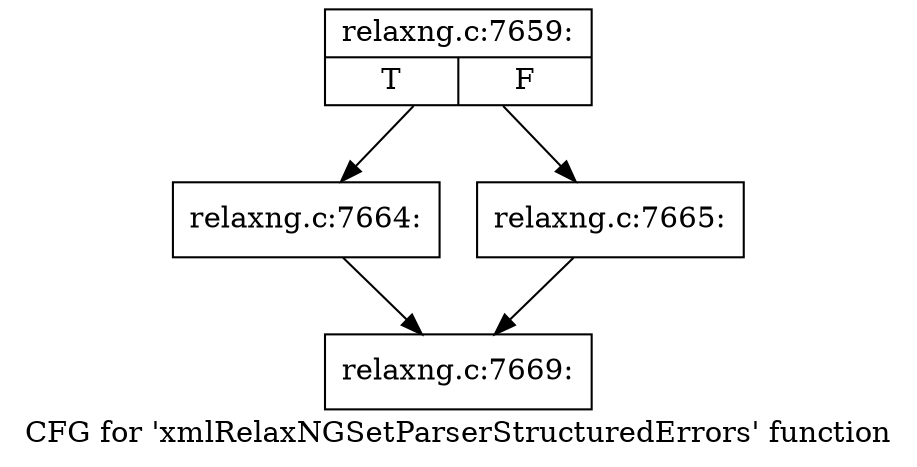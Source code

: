 digraph "CFG for 'xmlRelaxNGSetParserStructuredErrors' function" {
	label="CFG for 'xmlRelaxNGSetParserStructuredErrors' function";

	Node0x3a0c150 [shape=record,label="{relaxng.c:7659:|{<s0>T|<s1>F}}"];
	Node0x3a0c150 -> Node0x3a0ce00;
	Node0x3a0c150 -> Node0x3a0ce50;
	Node0x3a0ce00 [shape=record,label="{relaxng.c:7664:}"];
	Node0x3a0ce00 -> Node0x3a0c440;
	Node0x3a0ce50 [shape=record,label="{relaxng.c:7665:}"];
	Node0x3a0ce50 -> Node0x3a0c440;
	Node0x3a0c440 [shape=record,label="{relaxng.c:7669:}"];
}

